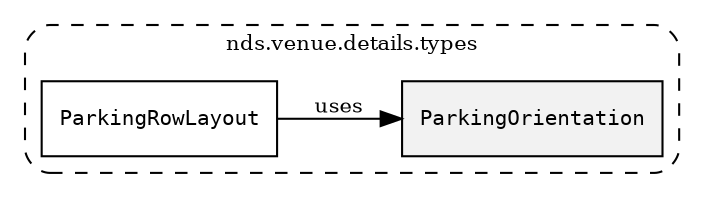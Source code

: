 /**
 * This dot file creates symbol collaboration diagram for ParkingOrientation.
 */
digraph ZSERIO
{
    node [shape=box, fontsize=10];
    rankdir="LR";
    fontsize=10;
    tooltip="ParkingOrientation collaboration diagram";

    subgraph "cluster_nds.venue.details.types"
    {
        style="dashed, rounded";
        label="nds.venue.details.types";
        tooltip="Package nds.venue.details.types";
        href="../../../content/packages/nds.venue.details.types.html#Package-nds-venue-details-types";
        target="_parent";

        "ParkingOrientation" [style="filled", fillcolor="#0000000D", target="_parent", label=<<font face="monospace"><table align="center" border="0" cellspacing="0" cellpadding="0"><tr><td href="../../../content/packages/nds.venue.details.types.html#Enum-ParkingOrientation" title="Enum defined in nds.venue.details.types">ParkingOrientation</td></tr></table></font>>];
        "ParkingRowLayout" [target="_parent", label=<<font face="monospace"><table align="center" border="0" cellspacing="0" cellpadding="0"><tr><td href="../../../content/packages/nds.venue.details.types.html#Structure-ParkingRowLayout" title="Structure defined in nds.venue.details.types">ParkingRowLayout</td></tr></table></font>>];
    }

    "ParkingRowLayout" -> "ParkingOrientation" [label="uses", fontsize=10];
}
